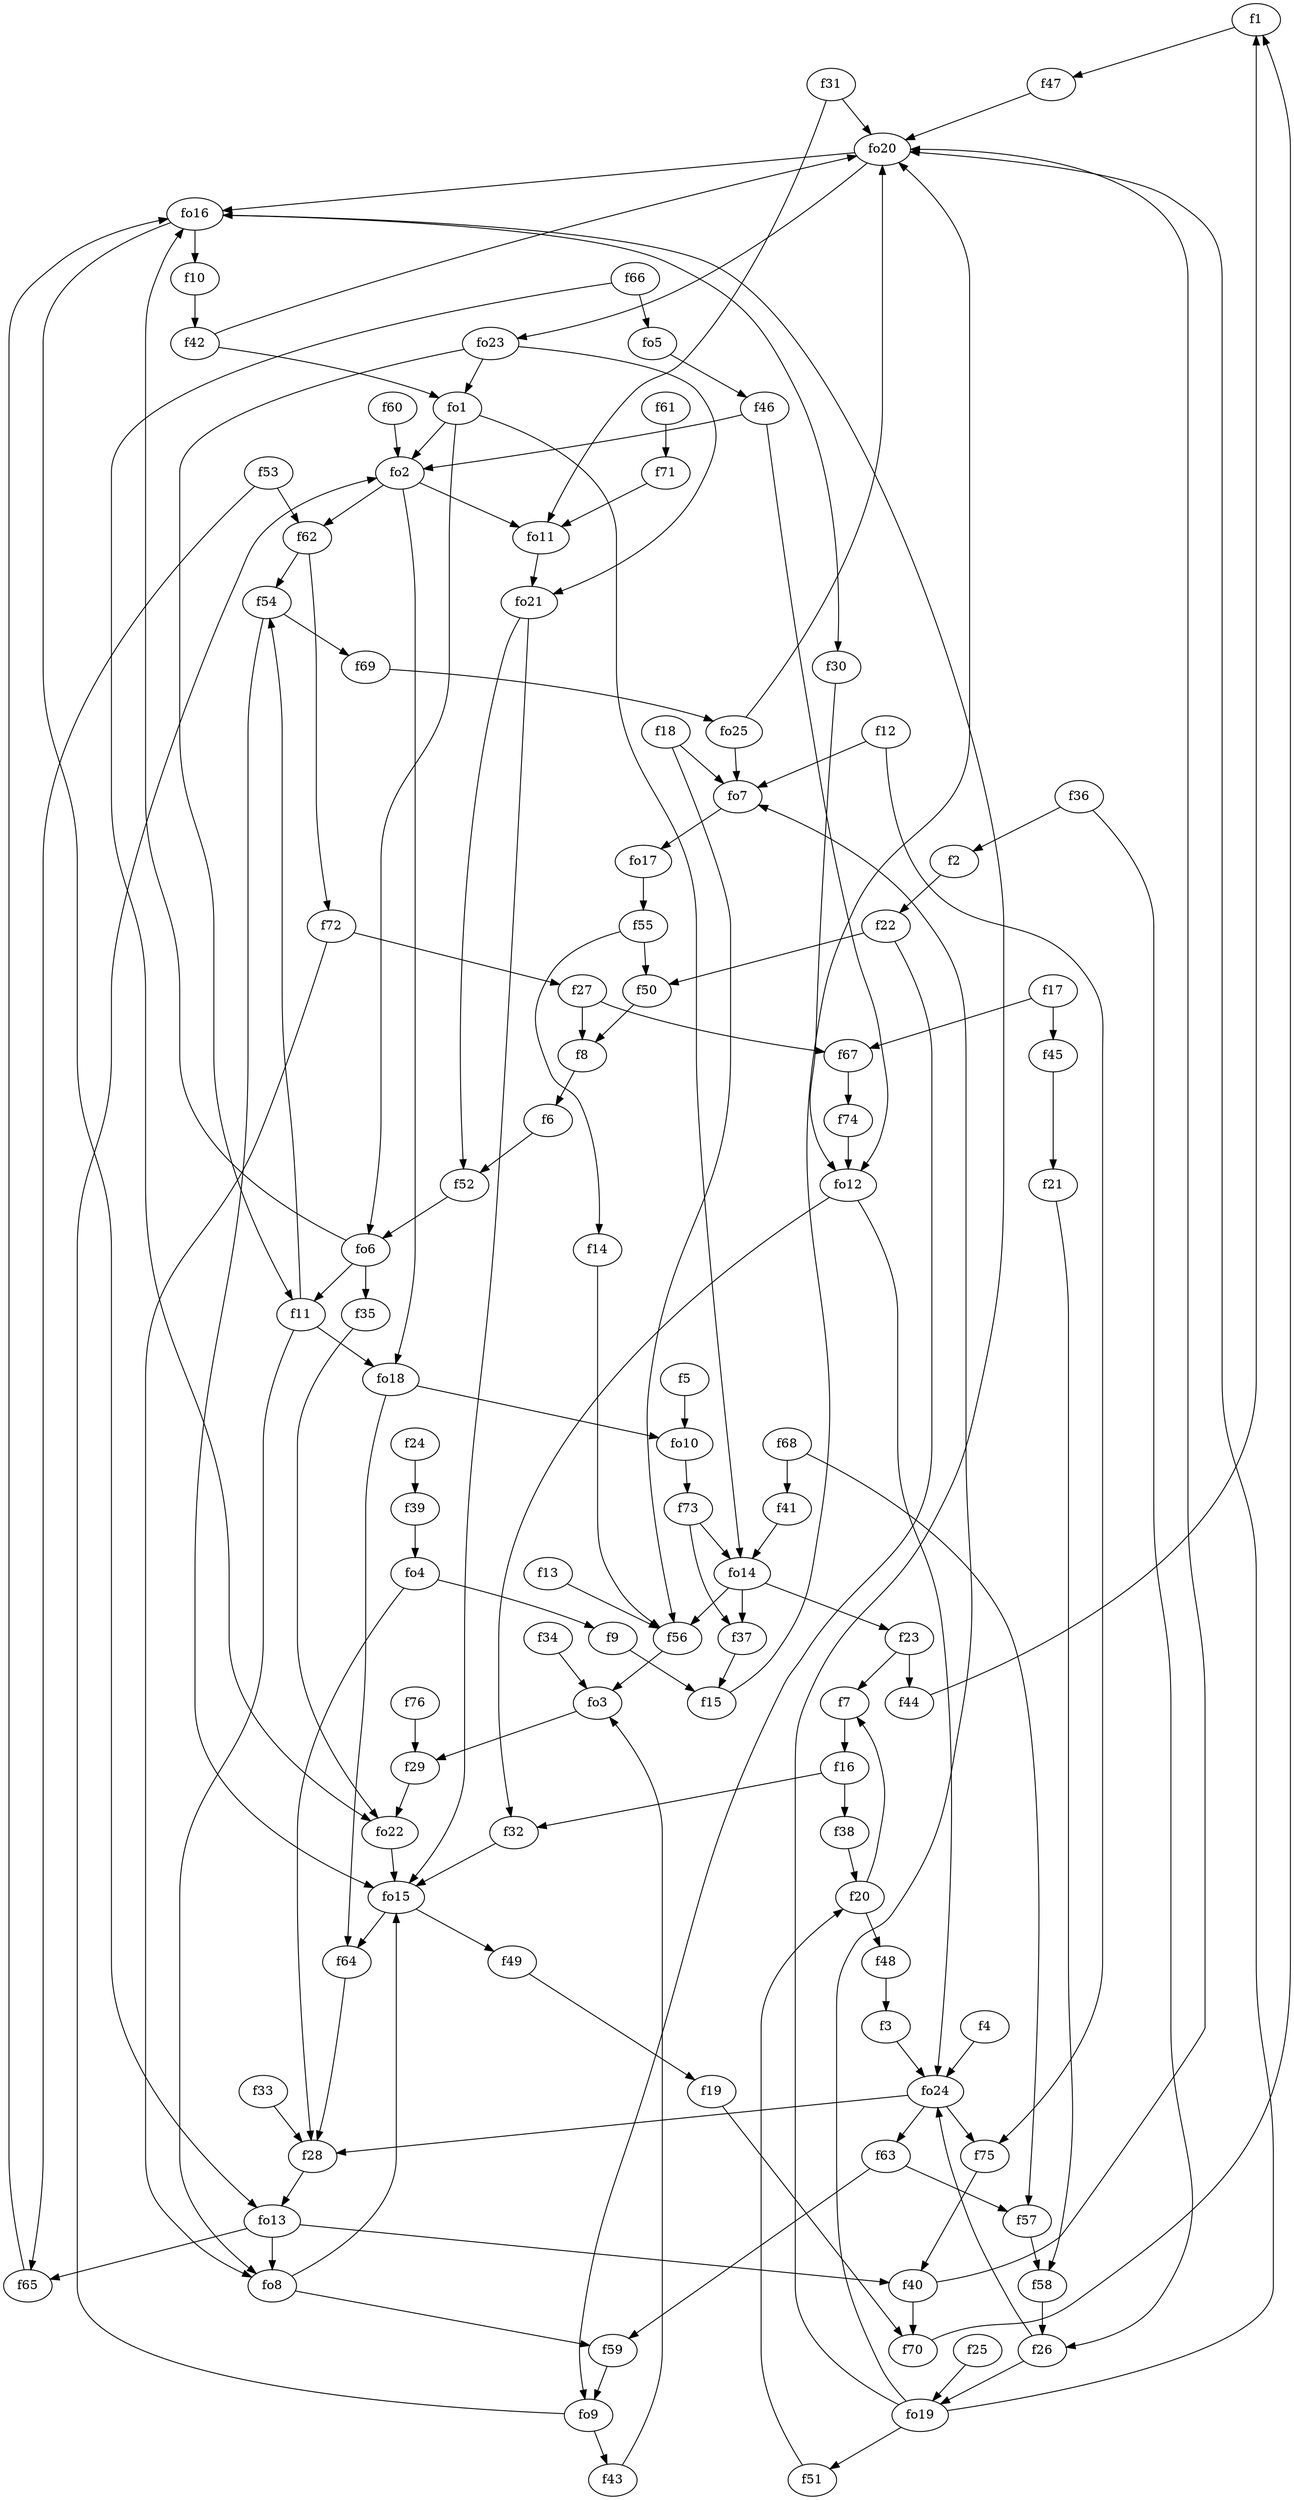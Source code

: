 strict digraph  {
f1;
f2;
f3;
f4;
f5;
f6;
f7;
f8;
f9;
f10;
f11;
f12;
f13;
f14;
f15;
f16;
f17;
f18;
f19;
f20;
f21;
f22;
f23;
f24;
f25;
f26;
f27;
f28;
f29;
f30;
f31;
f32;
f33;
f34;
f35;
f36;
f37;
f38;
f39;
f40;
f41;
f42;
f43;
f44;
f45;
f46;
f47;
f48;
f49;
f50;
f51;
f52;
f53;
f54;
f55;
f56;
f57;
f58;
f59;
f60;
f61;
f62;
f63;
f64;
f65;
f66;
f67;
f68;
f69;
f70;
f71;
f72;
f73;
f74;
f75;
f76;
fo1;
fo2;
fo3;
fo4;
fo5;
fo6;
fo7;
fo8;
fo9;
fo10;
fo11;
fo12;
fo13;
fo14;
fo15;
fo16;
fo17;
fo18;
fo19;
fo20;
fo21;
fo22;
fo23;
fo24;
fo25;
f1 -> f47  [weight=2];
f2 -> f22  [weight=2];
f3 -> fo24  [weight=2];
f4 -> fo24  [weight=2];
f5 -> fo10  [weight=2];
f6 -> f52  [weight=2];
f7 -> f16  [weight=2];
f8 -> f6  [weight=2];
f9 -> f15  [weight=2];
f10 -> f42  [weight=2];
f11 -> fo18  [weight=2];
f11 -> f54  [weight=2];
f11 -> fo8  [weight=2];
f12 -> f75  [weight=2];
f12 -> fo7  [weight=2];
f13 -> f56  [weight=2];
f14 -> f56  [weight=2];
f15 -> fo20  [weight=2];
f16 -> f32  [weight=2];
f16 -> f38  [weight=2];
f17 -> f45  [weight=2];
f17 -> f67  [weight=2];
f18 -> f56  [weight=2];
f18 -> fo7  [weight=2];
f19 -> f70  [weight=2];
f20 -> f48  [weight=2];
f20 -> f7  [weight=2];
f21 -> f58  [weight=2];
f22 -> f50  [weight=2];
f22 -> fo9  [weight=2];
f23 -> f7  [weight=2];
f23 -> f44  [weight=2];
f24 -> f39  [weight=2];
f25 -> fo19  [weight=2];
f26 -> fo24  [weight=2];
f26 -> fo19  [weight=2];
f27 -> f8  [weight=2];
f27 -> f67  [weight=2];
f28 -> fo13  [weight=2];
f29 -> fo22  [weight=2];
f30 -> fo12  [weight=2];
f31 -> fo11  [weight=2];
f31 -> fo20  [weight=2];
f32 -> fo15  [weight=2];
f33 -> f28  [weight=2];
f34 -> fo3  [weight=2];
f35 -> fo22  [weight=2];
f36 -> f2  [weight=2];
f36 -> f26  [weight=2];
f37 -> f15  [weight=2];
f38 -> f20  [weight=2];
f39 -> fo4  [weight=2];
f40 -> fo20  [weight=2];
f40 -> f70  [weight=2];
f41 -> fo14  [weight=2];
f42 -> fo20  [weight=2];
f42 -> fo1  [weight=2];
f43 -> fo3  [weight=2];
f44 -> f1  [weight=2];
f45 -> f21  [weight=2];
f46 -> fo2  [weight=2];
f46 -> fo12  [weight=2];
f47 -> fo20  [weight=2];
f48 -> f3  [weight=2];
f49 -> f19  [weight=2];
f50 -> f8  [weight=2];
f51 -> f20  [weight=2];
f52 -> fo6  [weight=2];
f53 -> f62  [weight=2];
f53 -> f65  [weight=2];
f54 -> fo15  [weight=2];
f54 -> f69  [weight=2];
f55 -> f14  [weight=2];
f55 -> f50  [weight=2];
f56 -> fo3  [weight=2];
f57 -> f58  [weight=2];
f58 -> f26  [weight=2];
f59 -> fo9  [weight=2];
f60 -> fo2  [weight=2];
f61 -> f71  [weight=2];
f62 -> f54  [weight=2];
f62 -> f72  [weight=2];
f63 -> f57  [weight=2];
f63 -> f59  [weight=2];
f64 -> f28  [weight=2];
f65 -> fo16  [weight=2];
f66 -> fo22  [weight=2];
f66 -> fo5  [weight=2];
f67 -> f74  [weight=2];
f68 -> f57  [weight=2];
f68 -> f41  [weight=2];
f69 -> fo25  [weight=2];
f70 -> f1  [weight=2];
f71 -> fo11  [weight=2];
f72 -> f27  [weight=2];
f72 -> fo8  [weight=2];
f73 -> f37  [weight=2];
f73 -> fo14  [weight=2];
f74 -> fo12  [weight=2];
f75 -> f40  [weight=2];
f76 -> f29  [weight=2];
fo1 -> fo14  [weight=2];
fo1 -> fo2  [weight=2];
fo1 -> fo6  [weight=2];
fo2 -> fo18  [weight=2];
fo2 -> f62  [weight=2];
fo2 -> fo11  [weight=2];
fo3 -> f29  [weight=2];
fo4 -> f28  [weight=2];
fo4 -> f9  [weight=2];
fo5 -> f46  [weight=2];
fo6 -> f11  [weight=2];
fo6 -> f35  [weight=2];
fo6 -> fo16  [weight=2];
fo7 -> fo17  [weight=2];
fo8 -> f59  [weight=2];
fo8 -> fo15  [weight=2];
fo9 -> fo2  [weight=2];
fo9 -> f43  [weight=2];
fo10 -> f73  [weight=2];
fo11 -> fo21  [weight=2];
fo12 -> fo24  [weight=2];
fo12 -> f32  [weight=2];
fo13 -> f40  [weight=2];
fo13 -> f65  [weight=2];
fo13 -> fo8  [weight=2];
fo14 -> f37  [weight=2];
fo14 -> f23  [weight=2];
fo14 -> f56  [weight=2];
fo15 -> f49  [weight=2];
fo15 -> f64  [weight=2];
fo16 -> f30  [weight=2];
fo16 -> f10  [weight=2];
fo16 -> fo13  [weight=2];
fo17 -> f55  [weight=2];
fo18 -> f64  [weight=2];
fo18 -> fo10  [weight=2];
fo19 -> fo20  [weight=2];
fo19 -> fo7  [weight=2];
fo19 -> f51  [weight=2];
fo19 -> fo16  [weight=2];
fo20 -> fo23  [weight=2];
fo20 -> fo16  [weight=2];
fo21 -> f52  [weight=2];
fo21 -> fo15  [weight=2];
fo22 -> fo15  [weight=2];
fo23 -> fo1  [weight=2];
fo23 -> f11  [weight=2];
fo23 -> fo21  [weight=2];
fo24 -> f63  [weight=2];
fo24 -> f75  [weight=2];
fo24 -> f28  [weight=2];
fo25 -> fo7  [weight=2];
fo25 -> fo20  [weight=2];
}
